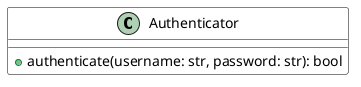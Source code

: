 @startuml authentication_classes_updated
skinparam class {
  BackgroundColor White
  ArrowColor Black
  BorderColor Black
}

class Authenticator {
  + authenticate(username: str, password: str): bool
}

@enduml